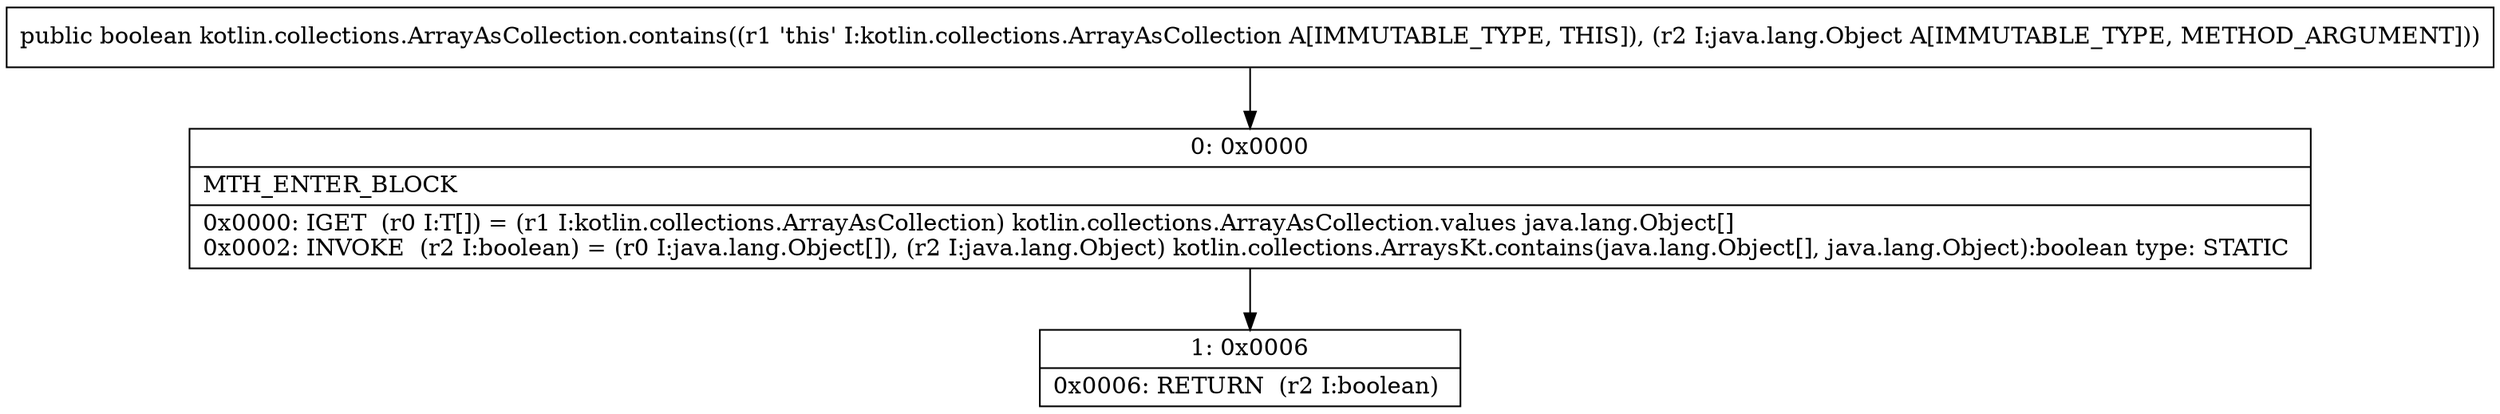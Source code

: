 digraph "CFG forkotlin.collections.ArrayAsCollection.contains(Ljava\/lang\/Object;)Z" {
Node_0 [shape=record,label="{0\:\ 0x0000|MTH_ENTER_BLOCK\l|0x0000: IGET  (r0 I:T[]) = (r1 I:kotlin.collections.ArrayAsCollection) kotlin.collections.ArrayAsCollection.values java.lang.Object[] \l0x0002: INVOKE  (r2 I:boolean) = (r0 I:java.lang.Object[]), (r2 I:java.lang.Object) kotlin.collections.ArraysKt.contains(java.lang.Object[], java.lang.Object):boolean type: STATIC \l}"];
Node_1 [shape=record,label="{1\:\ 0x0006|0x0006: RETURN  (r2 I:boolean) \l}"];
MethodNode[shape=record,label="{public boolean kotlin.collections.ArrayAsCollection.contains((r1 'this' I:kotlin.collections.ArrayAsCollection A[IMMUTABLE_TYPE, THIS]), (r2 I:java.lang.Object A[IMMUTABLE_TYPE, METHOD_ARGUMENT])) }"];
MethodNode -> Node_0;
Node_0 -> Node_1;
}

